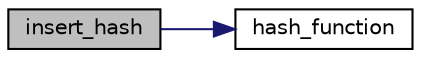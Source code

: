 digraph "insert_hash"
{
 // LATEX_PDF_SIZE
  edge [fontname="Helvetica",fontsize="10",labelfontname="Helvetica",labelfontsize="10"];
  node [fontname="Helvetica",fontsize="10",shape=record];
  rankdir="LR";
  Node1 [label="insert_hash",height=0.2,width=0.4,color="black", fillcolor="grey75", style="filled", fontcolor="black",tooltip="Compute hash code for a given lexeme and insert it into the hash table."];
  Node1 -> Node2 [color="midnightblue",fontsize="10",style="solid",fontname="Helvetica"];
  Node2 [label="hash_function",height=0.2,width=0.4,color="black", fillcolor="white", style="filled",URL="$d2/daf/hash__table_8c.html#a066143f88b7fe3be1ff96986c4fa07f0",tooltip="Hash function to generate a hash code for a given lexeme."];
}
